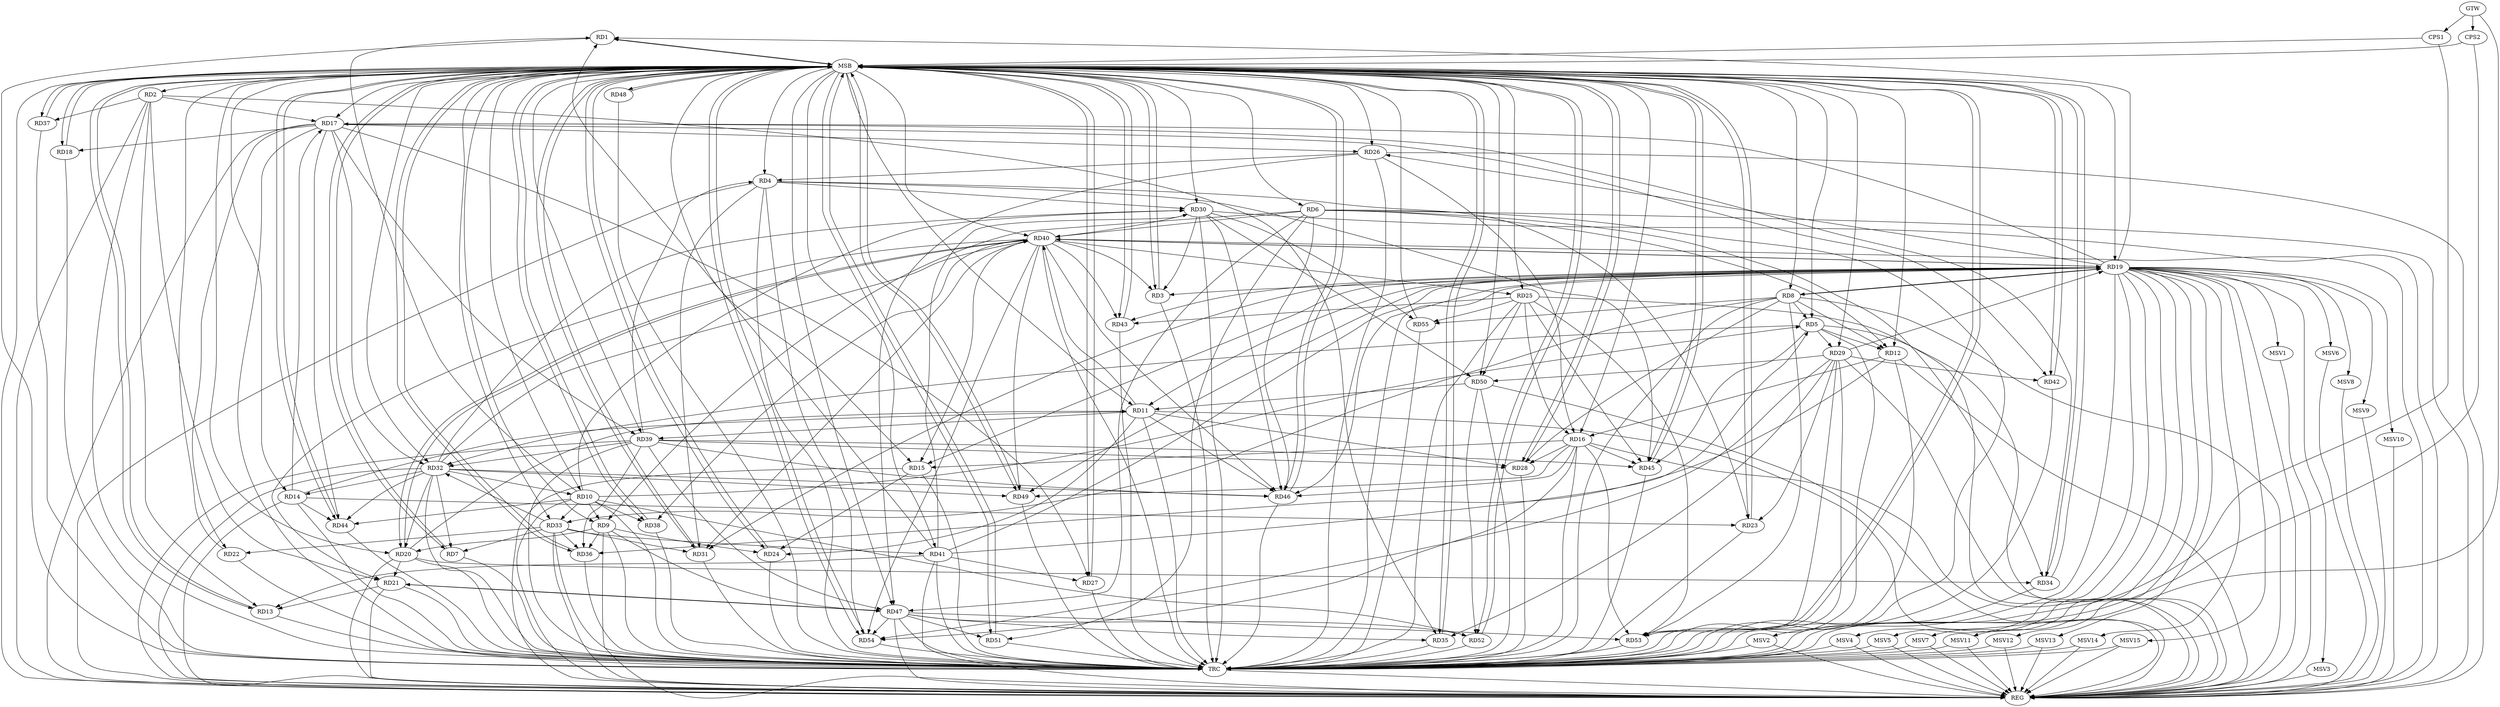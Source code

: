 strict digraph G {
  RD1 [ label="RD1" ];
  RD2 [ label="RD2" ];
  RD3 [ label="RD3" ];
  RD4 [ label="RD4" ];
  RD5 [ label="RD5" ];
  RD6 [ label="RD6" ];
  RD7 [ label="RD7" ];
  RD8 [ label="RD8" ];
  RD9 [ label="RD9" ];
  RD10 [ label="RD10" ];
  RD11 [ label="RD11" ];
  RD12 [ label="RD12" ];
  RD13 [ label="RD13" ];
  RD14 [ label="RD14" ];
  RD15 [ label="RD15" ];
  RD16 [ label="RD16" ];
  RD17 [ label="RD17" ];
  RD18 [ label="RD18" ];
  RD19 [ label="RD19" ];
  RD20 [ label="RD20" ];
  RD21 [ label="RD21" ];
  RD22 [ label="RD22" ];
  RD23 [ label="RD23" ];
  RD24 [ label="RD24" ];
  RD25 [ label="RD25" ];
  RD26 [ label="RD26" ];
  RD27 [ label="RD27" ];
  RD28 [ label="RD28" ];
  RD29 [ label="RD29" ];
  RD30 [ label="RD30" ];
  RD31 [ label="RD31" ];
  RD32 [ label="RD32" ];
  RD33 [ label="RD33" ];
  RD34 [ label="RD34" ];
  RD35 [ label="RD35" ];
  RD36 [ label="RD36" ];
  RD37 [ label="RD37" ];
  RD38 [ label="RD38" ];
  RD39 [ label="RD39" ];
  RD40 [ label="RD40" ];
  RD41 [ label="RD41" ];
  RD42 [ label="RD42" ];
  RD43 [ label="RD43" ];
  RD44 [ label="RD44" ];
  RD45 [ label="RD45" ];
  RD46 [ label="RD46" ];
  RD47 [ label="RD47" ];
  RD48 [ label="RD48" ];
  RD49 [ label="RD49" ];
  RD50 [ label="RD50" ];
  RD51 [ label="RD51" ];
  RD52 [ label="RD52" ];
  RD53 [ label="RD53" ];
  RD54 [ label="RD54" ];
  RD55 [ label="RD55" ];
  CPS1 [ label="CPS1" ];
  CPS2 [ label="CPS2" ];
  GTW [ label="GTW" ];
  REG [ label="REG" ];
  MSB [ label="MSB" ];
  TRC [ label="TRC" ];
  MSV1 [ label="MSV1" ];
  MSV2 [ label="MSV2" ];
  MSV3 [ label="MSV3" ];
  MSV4 [ label="MSV4" ];
  MSV5 [ label="MSV5" ];
  MSV6 [ label="MSV6" ];
  MSV7 [ label="MSV7" ];
  MSV8 [ label="MSV8" ];
  MSV9 [ label="MSV9" ];
  MSV10 [ label="MSV10" ];
  MSV11 [ label="MSV11" ];
  MSV12 [ label="MSV12" ];
  MSV13 [ label="MSV13" ];
  MSV14 [ label="MSV14" ];
  MSV15 [ label="MSV15" ];
  RD10 -> RD1;
  RD19 -> RD1;
  RD41 -> RD1;
  RD2 -> RD13;
  RD2 -> RD17;
  RD2 -> RD21;
  RD2 -> RD35;
  RD2 -> RD37;
  RD19 -> RD3;
  RD30 -> RD3;
  RD40 -> RD3;
  RD4 -> RD23;
  RD26 -> RD4;
  RD4 -> RD30;
  RD4 -> RD31;
  RD39 -> RD4;
  RD4 -> RD45;
  RD4 -> RD54;
  RD8 -> RD5;
  RD10 -> RD5;
  RD5 -> RD12;
  RD5 -> RD29;
  RD5 -> RD32;
  RD41 -> RD5;
  RD5 -> RD45;
  RD6 -> RD9;
  RD6 -> RD12;
  RD6 -> RD34;
  RD6 -> RD40;
  RD6 -> RD46;
  RD6 -> RD47;
  RD6 -> RD51;
  RD32 -> RD7;
  RD33 -> RD7;
  RD8 -> RD12;
  RD8 -> RD19;
  RD19 -> RD8;
  RD8 -> RD28;
  RD8 -> RD33;
  RD8 -> RD53;
  RD8 -> RD55;
  RD10 -> RD9;
  RD9 -> RD20;
  RD9 -> RD24;
  RD9 -> RD36;
  RD9 -> RD47;
  RD10 -> RD30;
  RD32 -> RD10;
  RD10 -> RD33;
  RD10 -> RD38;
  RD10 -> RD44;
  RD10 -> RD52;
  RD14 -> RD11;
  RD19 -> RD11;
  RD20 -> RD11;
  RD11 -> RD24;
  RD11 -> RD28;
  RD11 -> RD39;
  RD11 -> RD40;
  RD11 -> RD46;
  RD50 -> RD11;
  RD12 -> RD16;
  RD12 -> RD36;
  RD21 -> RD13;
  RD41 -> RD13;
  RD14 -> RD17;
  RD14 -> RD23;
  RD32 -> RD14;
  RD14 -> RD44;
  RD16 -> RD15;
  RD19 -> RD15;
  RD15 -> RD24;
  RD40 -> RD15;
  RD25 -> RD16;
  RD26 -> RD16;
  RD16 -> RD28;
  RD16 -> RD45;
  RD16 -> RD46;
  RD16 -> RD49;
  RD16 -> RD53;
  RD16 -> RD54;
  RD17 -> RD18;
  RD19 -> RD17;
  RD17 -> RD22;
  RD17 -> RD26;
  RD17 -> RD27;
  RD17 -> RD32;
  RD17 -> RD34;
  RD17 -> RD39;
  RD17 -> RD42;
  RD17 -> RD44;
  RD19 -> RD26;
  RD29 -> RD19;
  RD19 -> RD31;
  RD19 -> RD40;
  RD40 -> RD19;
  RD41 -> RD19;
  RD19 -> RD43;
  RD19 -> RD46;
  RD19 -> RD49;
  RD20 -> RD21;
  RD32 -> RD20;
  RD20 -> RD34;
  RD20 -> RD40;
  RD40 -> RD20;
  RD40 -> RD21;
  RD21 -> RD47;
  RD47 -> RD21;
  RD33 -> RD22;
  RD29 -> RD23;
  RD40 -> RD25;
  RD25 -> RD43;
  RD25 -> RD45;
  RD25 -> RD50;
  RD25 -> RD53;
  RD25 -> RD55;
  RD26 -> RD47;
  RD41 -> RD27;
  RD39 -> RD28;
  RD29 -> RD35;
  RD29 -> RD42;
  RD29 -> RD50;
  RD29 -> RD53;
  RD29 -> RD54;
  RD32 -> RD30;
  RD30 -> RD40;
  RD41 -> RD30;
  RD30 -> RD46;
  RD30 -> RD50;
  RD30 -> RD55;
  RD33 -> RD31;
  RD40 -> RD31;
  RD33 -> RD32;
  RD39 -> RD32;
  RD32 -> RD40;
  RD32 -> RD44;
  RD32 -> RD46;
  RD32 -> RD49;
  RD33 -> RD36;
  RD33 -> RD41;
  RD47 -> RD35;
  RD39 -> RD36;
  RD40 -> RD38;
  RD39 -> RD45;
  RD39 -> RD46;
  RD39 -> RD47;
  RD40 -> RD43;
  RD40 -> RD46;
  RD40 -> RD49;
  RD40 -> RD54;
  RD47 -> RD51;
  RD47 -> RD52;
  RD47 -> RD53;
  RD47 -> RD54;
  RD50 -> RD52;
  GTW -> CPS1;
  GTW -> CPS2;
  RD2 -> REG;
  RD4 -> REG;
  RD5 -> REG;
  RD6 -> REG;
  RD8 -> REG;
  RD9 -> REG;
  RD10 -> REG;
  RD11 -> REG;
  RD12 -> REG;
  RD14 -> REG;
  RD15 -> REG;
  RD16 -> REG;
  RD17 -> REG;
  RD19 -> REG;
  RD20 -> REG;
  RD21 -> REG;
  RD25 -> REG;
  RD26 -> REG;
  RD29 -> REG;
  RD30 -> REG;
  RD32 -> REG;
  RD33 -> REG;
  RD39 -> REG;
  RD40 -> REG;
  RD41 -> REG;
  RD47 -> REG;
  RD50 -> REG;
  RD1 -> MSB;
  MSB -> RD4;
  MSB -> RD5;
  MSB -> RD29;
  MSB -> RD35;
  MSB -> RD45;
  MSB -> REG;
  RD3 -> MSB;
  MSB -> RD2;
  MSB -> RD7;
  MSB -> RD11;
  MSB -> RD15;
  MSB -> RD16;
  MSB -> RD36;
  MSB -> RD44;
  MSB -> RD49;
  RD7 -> MSB;
  MSB -> RD20;
  MSB -> RD24;
  MSB -> RD26;
  MSB -> RD41;
  RD13 -> MSB;
  MSB -> RD12;
  MSB -> RD14;
  MSB -> RD19;
  MSB -> RD42;
  MSB -> RD50;
  MSB -> RD51;
  MSB -> RD53;
  MSB -> RD54;
  RD18 -> MSB;
  MSB -> RD3;
  MSB -> RD13;
  MSB -> RD34;
  RD22 -> MSB;
  MSB -> RD28;
  RD23 -> MSB;
  MSB -> RD10;
  MSB -> RD17;
  MSB -> RD27;
  MSB -> RD31;
  MSB -> RD33;
  RD24 -> MSB;
  MSB -> RD1;
  MSB -> RD38;
  RD27 -> MSB;
  MSB -> RD32;
  MSB -> RD43;
  RD28 -> MSB;
  MSB -> RD8;
  RD31 -> MSB;
  MSB -> RD9;
  MSB -> RD18;
  RD34 -> MSB;
  RD35 -> MSB;
  MSB -> RD30;
  RD36 -> MSB;
  RD37 -> MSB;
  RD38 -> MSB;
  MSB -> RD25;
  RD42 -> MSB;
  MSB -> RD46;
  RD43 -> MSB;
  MSB -> RD37;
  RD44 -> MSB;
  RD45 -> MSB;
  RD46 -> MSB;
  MSB -> RD23;
  MSB -> RD52;
  RD48 -> MSB;
  RD49 -> MSB;
  MSB -> RD6;
  MSB -> RD40;
  RD51 -> MSB;
  MSB -> RD47;
  RD52 -> MSB;
  RD53 -> MSB;
  RD54 -> MSB;
  MSB -> RD39;
  MSB -> RD48;
  RD55 -> MSB;
  CPS1 -> MSB;
  CPS2 -> MSB;
  RD1 -> TRC;
  RD2 -> TRC;
  RD3 -> TRC;
  RD4 -> TRC;
  RD5 -> TRC;
  RD6 -> TRC;
  RD7 -> TRC;
  RD8 -> TRC;
  RD9 -> TRC;
  RD10 -> TRC;
  RD11 -> TRC;
  RD12 -> TRC;
  RD13 -> TRC;
  RD14 -> TRC;
  RD15 -> TRC;
  RD16 -> TRC;
  RD17 -> TRC;
  RD18 -> TRC;
  RD19 -> TRC;
  RD20 -> TRC;
  RD21 -> TRC;
  RD22 -> TRC;
  RD23 -> TRC;
  RD24 -> TRC;
  RD25 -> TRC;
  RD26 -> TRC;
  RD27 -> TRC;
  RD28 -> TRC;
  RD29 -> TRC;
  RD30 -> TRC;
  RD31 -> TRC;
  RD32 -> TRC;
  RD33 -> TRC;
  RD34 -> TRC;
  RD35 -> TRC;
  RD36 -> TRC;
  RD37 -> TRC;
  RD38 -> TRC;
  RD39 -> TRC;
  RD40 -> TRC;
  RD41 -> TRC;
  RD42 -> TRC;
  RD43 -> TRC;
  RD44 -> TRC;
  RD45 -> TRC;
  RD46 -> TRC;
  RD47 -> TRC;
  RD48 -> TRC;
  RD49 -> TRC;
  RD50 -> TRC;
  RD51 -> TRC;
  RD52 -> TRC;
  RD53 -> TRC;
  RD54 -> TRC;
  RD55 -> TRC;
  CPS1 -> TRC;
  CPS2 -> TRC;
  GTW -> TRC;
  TRC -> REG;
  RD19 -> MSV1;
  MSV1 -> REG;
  RD19 -> MSV2;
  RD19 -> MSV3;
  RD19 -> MSV4;
  RD19 -> MSV5;
  MSV2 -> REG;
  MSV2 -> TRC;
  MSV3 -> REG;
  MSV4 -> REG;
  MSV4 -> TRC;
  MSV5 -> REG;
  MSV5 -> TRC;
  RD19 -> MSV6;
  RD19 -> MSV7;
  MSV6 -> REG;
  MSV7 -> REG;
  MSV7 -> TRC;
  RD19 -> MSV8;
  MSV8 -> REG;
  RD19 -> MSV9;
  RD19 -> MSV10;
  MSV9 -> REG;
  MSV10 -> REG;
  RD19 -> MSV11;
  RD19 -> MSV12;
  MSV11 -> REG;
  MSV11 -> TRC;
  MSV12 -> REG;
  MSV12 -> TRC;
  RD19 -> MSV13;
  RD19 -> MSV14;
  MSV13 -> REG;
  MSV13 -> TRC;
  MSV14 -> REG;
  MSV14 -> TRC;
  RD19 -> MSV15;
  MSV15 -> REG;
  MSV15 -> TRC;
}
